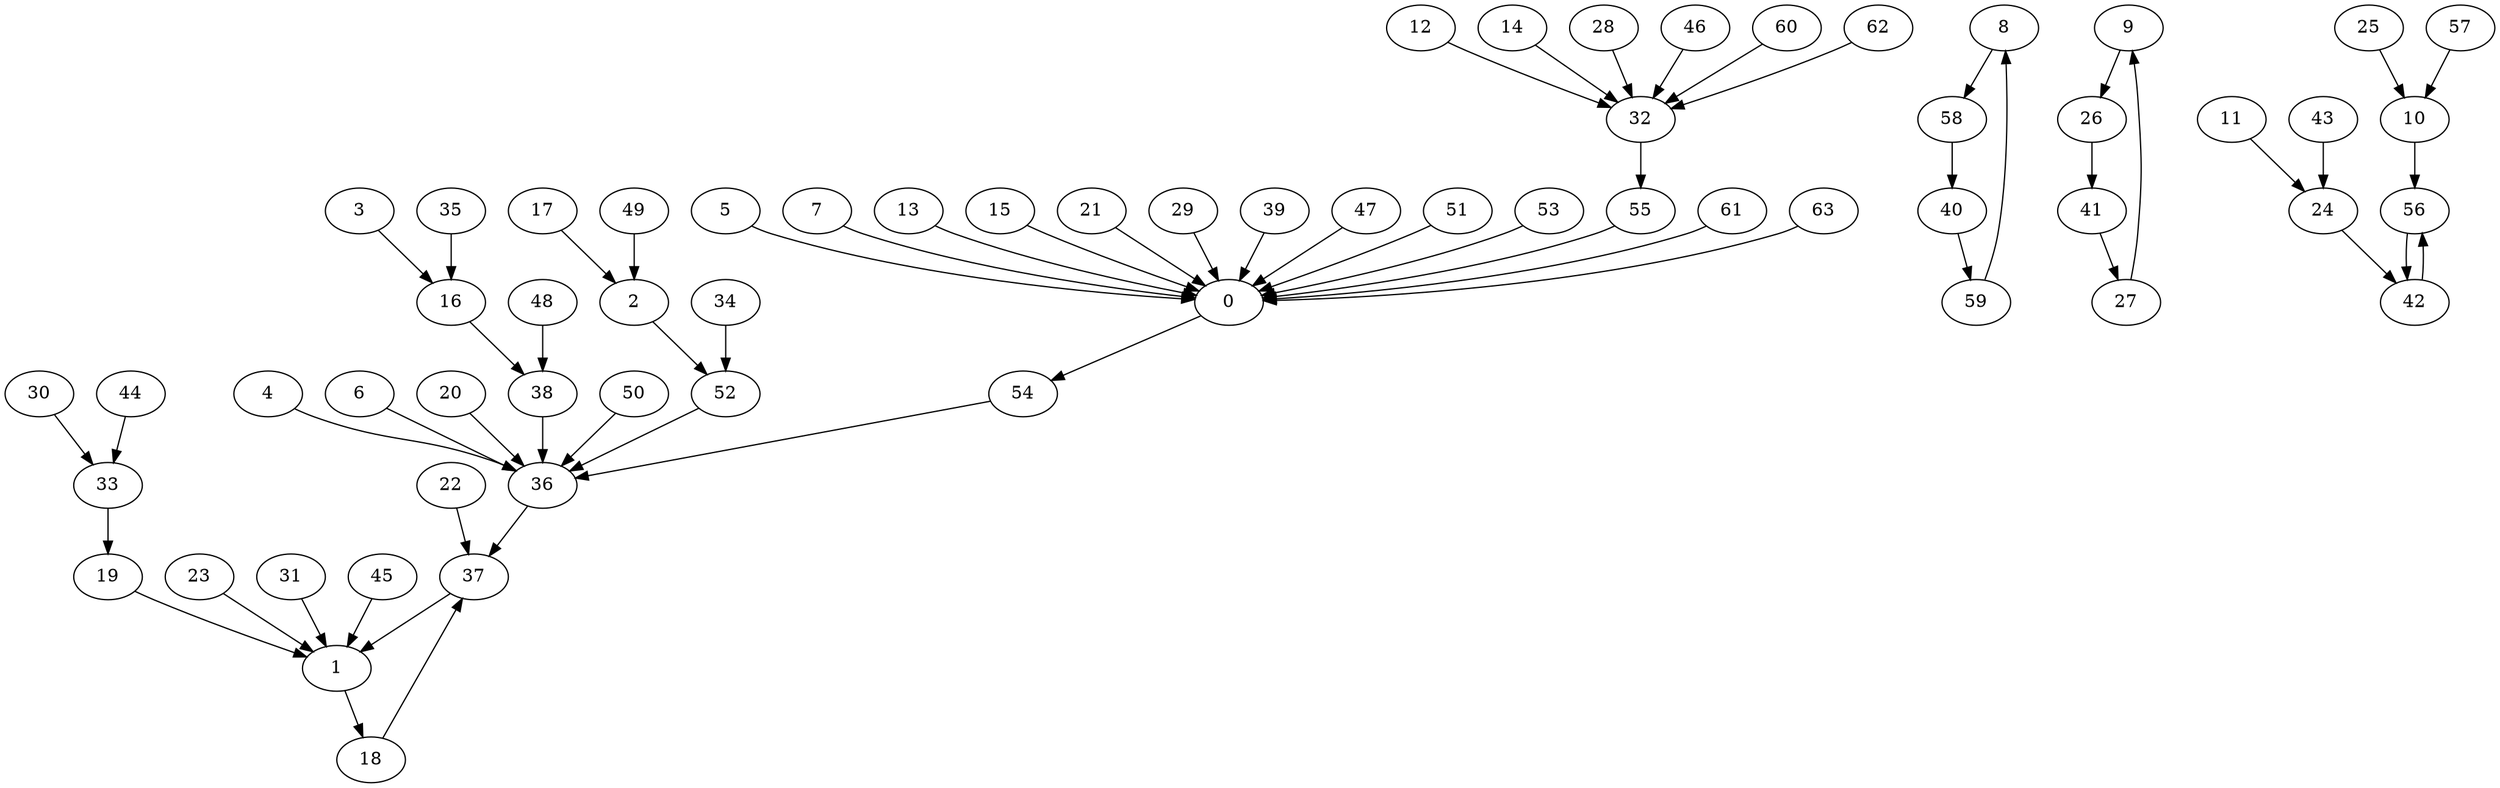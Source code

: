 digraph {
  node_0  [label="0"];
  node_1  [label="1"];
  node_2  [label="2"];
  node_3  [label="3"];
  node_4  [label="4"];
  node_5  [label="5"];
  node_6  [label="6"];
  node_7  [label="7"];
  node_8  [label="8"];
  node_9  [label="9"];
  node_10  [label="10"];
  node_11  [label="11"];
  node_12  [label="12"];
  node_13  [label="13"];
  node_14  [label="14"];
  node_15  [label="15"];
  node_16  [label="16"];
  node_17  [label="17"];
  node_18  [label="18"];
  node_19  [label="19"];
  node_20  [label="20"];
  node_21  [label="21"];
  node_22  [label="22"];
  node_23  [label="23"];
  node_24  [label="24"];
  node_25  [label="25"];
  node_26  [label="26"];
  node_27  [label="27"];
  node_28  [label="28"];
  node_29  [label="29"];
  node_30  [label="30"];
  node_31  [label="31"];
  node_32  [label="32"];
  node_33  [label="33"];
  node_34  [label="34"];
  node_35  [label="35"];
  node_36  [label="36"];
  node_37  [label="37"];
  node_38  [label="38"];
  node_39  [label="39"];
  node_40  [label="40"];
  node_41  [label="41"];
  node_42  [label="42"];
  node_43  [label="43"];
  node_44  [label="44"];
  node_45  [label="45"];
  node_46  [label="46"];
  node_47  [label="47"];
  node_48  [label="48"];
  node_49  [label="49"];
  node_50  [label="50"];
  node_51  [label="51"];
  node_52  [label="52"];
  node_53  [label="53"];
  node_54  [label="54"];
  node_55  [label="55"];
  node_56  [label="56"];
  node_57  [label="57"];
  node_58  [label="58"];
  node_59  [label="59"];
  node_60  [label="60"];
  node_61  [label="61"];
  node_62  [label="62"];
  node_63  [label="63"];

  node_0 -> node_54;
  node_1 -> node_18;
  node_2 -> node_52;
  node_3 -> node_16;
  node_4 -> node_36;
  node_5 -> node_0;
  node_6 -> node_36;
  node_7 -> node_0;
  node_8 -> node_58;
  node_9 -> node_26;
  node_10 -> node_56;
  node_11 -> node_24;
  node_12 -> node_32;
  node_13 -> node_0;
  node_14 -> node_32;
  node_15 -> node_0;
  node_16 -> node_38;
  node_17 -> node_2;
  node_18 -> node_37;
  node_19 -> node_1;
  node_20 -> node_36;
  node_21 -> node_0;
  node_22 -> node_37;
  node_23 -> node_1;
  node_24 -> node_42;
  node_25 -> node_10;
  node_26 -> node_41;
  node_27 -> node_9;
  node_28 -> node_32;
  node_29 -> node_0;
  node_30 -> node_33;
  node_31 -> node_1;
  node_32 -> node_55;
  node_33 -> node_19;
  node_34 -> node_52;
  node_35 -> node_16;
  node_36 -> node_37;
  node_37 -> node_1;
  node_38 -> node_36;
  node_39 -> node_0;
  node_40 -> node_59;
  node_41 -> node_27;
  node_42 -> node_56;
  node_43 -> node_24;
  node_44 -> node_33;
  node_45 -> node_1;
  node_46 -> node_32;
  node_47 -> node_0;
  node_48 -> node_38;
  node_49 -> node_2;
  node_50 -> node_36;
  node_51 -> node_0;
  node_52 -> node_36;
  node_53 -> node_0;
  node_54 -> node_36;
  node_55 -> node_0;
  node_56 -> node_42;
  node_57 -> node_10;
  node_58 -> node_40;
  node_59 -> node_8;
  node_60 -> node_32;
  node_61 -> node_0;
  node_62 -> node_32;
  node_63 -> node_0;
}